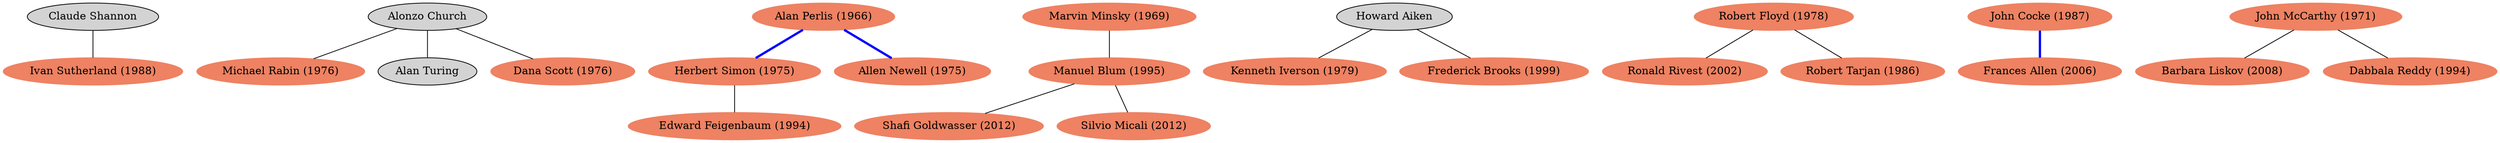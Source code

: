 graph anyrelation {
    overlap = false;

    // Node Properties
	"Claude Shannon" [style = filled];
	"Michael Rabin (1976)" [style = filled,color=salmon2];
	"Herbert Simon (1975)" [style = filled,color=salmon2];
	"Manuel Blum (1995)" [style = filled,color=salmon2];
	"Shafi Goldwasser (2012)" [style = filled,color=salmon2];
	"Edward Feigenbaum (1994)" [style = filled,color=salmon2];
	"Kenneth Iverson (1979)" [style = filled,color=salmon2];
	"Silvio Micali (2012)" [style = filled,color=salmon2];
	"Ronald Rivest (2002)" [style = filled,color=salmon2];
	"John Cocke (1987)" [style = filled,color=salmon2];
	"Alan Turing" [style = filled];
	"Howard Aiken" [style = filled];
	"Robert Tarjan (1986)" [style = filled,color=salmon2];
	"Marvin Minsky (1969)" [style = filled,color=salmon2];
	"Alan Perlis (1966)" [style = filled,color=salmon2];
	"John McCarthy (1971)" [style = filled,color=salmon2];
	"Dana Scott (1976)" [style = filled,color=salmon2];
	"Frederick Brooks (1999)" [style = filled,color=salmon2];
	"Robert Floyd (1978)" [style = filled,color=salmon2];
	"Frances Allen (2006)" [style = filled,color=salmon2];
	"Allen Newell (1975)" [style = filled,color=salmon2];
	"Ivan Sutherland (1988)" [style = filled,color=salmon2];
	"Alonzo Church" [style = filled];
	"Barbara Liskov (2008)" [style = filled,color=salmon2];
	"Dabbala Reddy (1994)" [style = filled,color=salmon2];

    
    // Relationship
    "Alonzo Church" -- "Alan Turing";
    "Alonzo Church" -- "Michael Rabin (1976)";
    "Alonzo Church" -- "Dana Scott (1976)";
    "Claude Shannon" -- "Ivan Sutherland (1988)";
    "Howard Aiken" -- "Kenneth Iverson (1979)";
    "Howard Aiken" -- "Frederick Brooks (1999)";
    "John McCarthy (1971)" -- "Dabbala Reddy (1994)";
    "John McCarthy (1971)" -- "Barbara Liskov (2008)";
    "Herbert Simon (1975)" -- "Edward Feigenbaum (1994)";
    "Marvin Minsky (1969)" -- "Manuel Blum (1995)";
    "Robert Floyd (1978)" -- "Ronald Rivest (2002)";
    "Robert Floyd (1978)" -- "Robert Tarjan (1986)";
    "Manuel Blum (1995)" -- "Shafi Goldwasser (2012)";
    "Manuel Blum (1995)" -- "Silvio Micali (2012)";
    "Alan Perlis (1966)" -- "Allen Newell (1975)" [color=blue, penwidth=3];
    "Alan Perlis (1966)" -- "Herbert Simon (1975)" [color=blue, penwidth=3];
    "John Cocke (1987)" -- "Frances Allen (2006)" [color=blue, penwidth=3];


 }